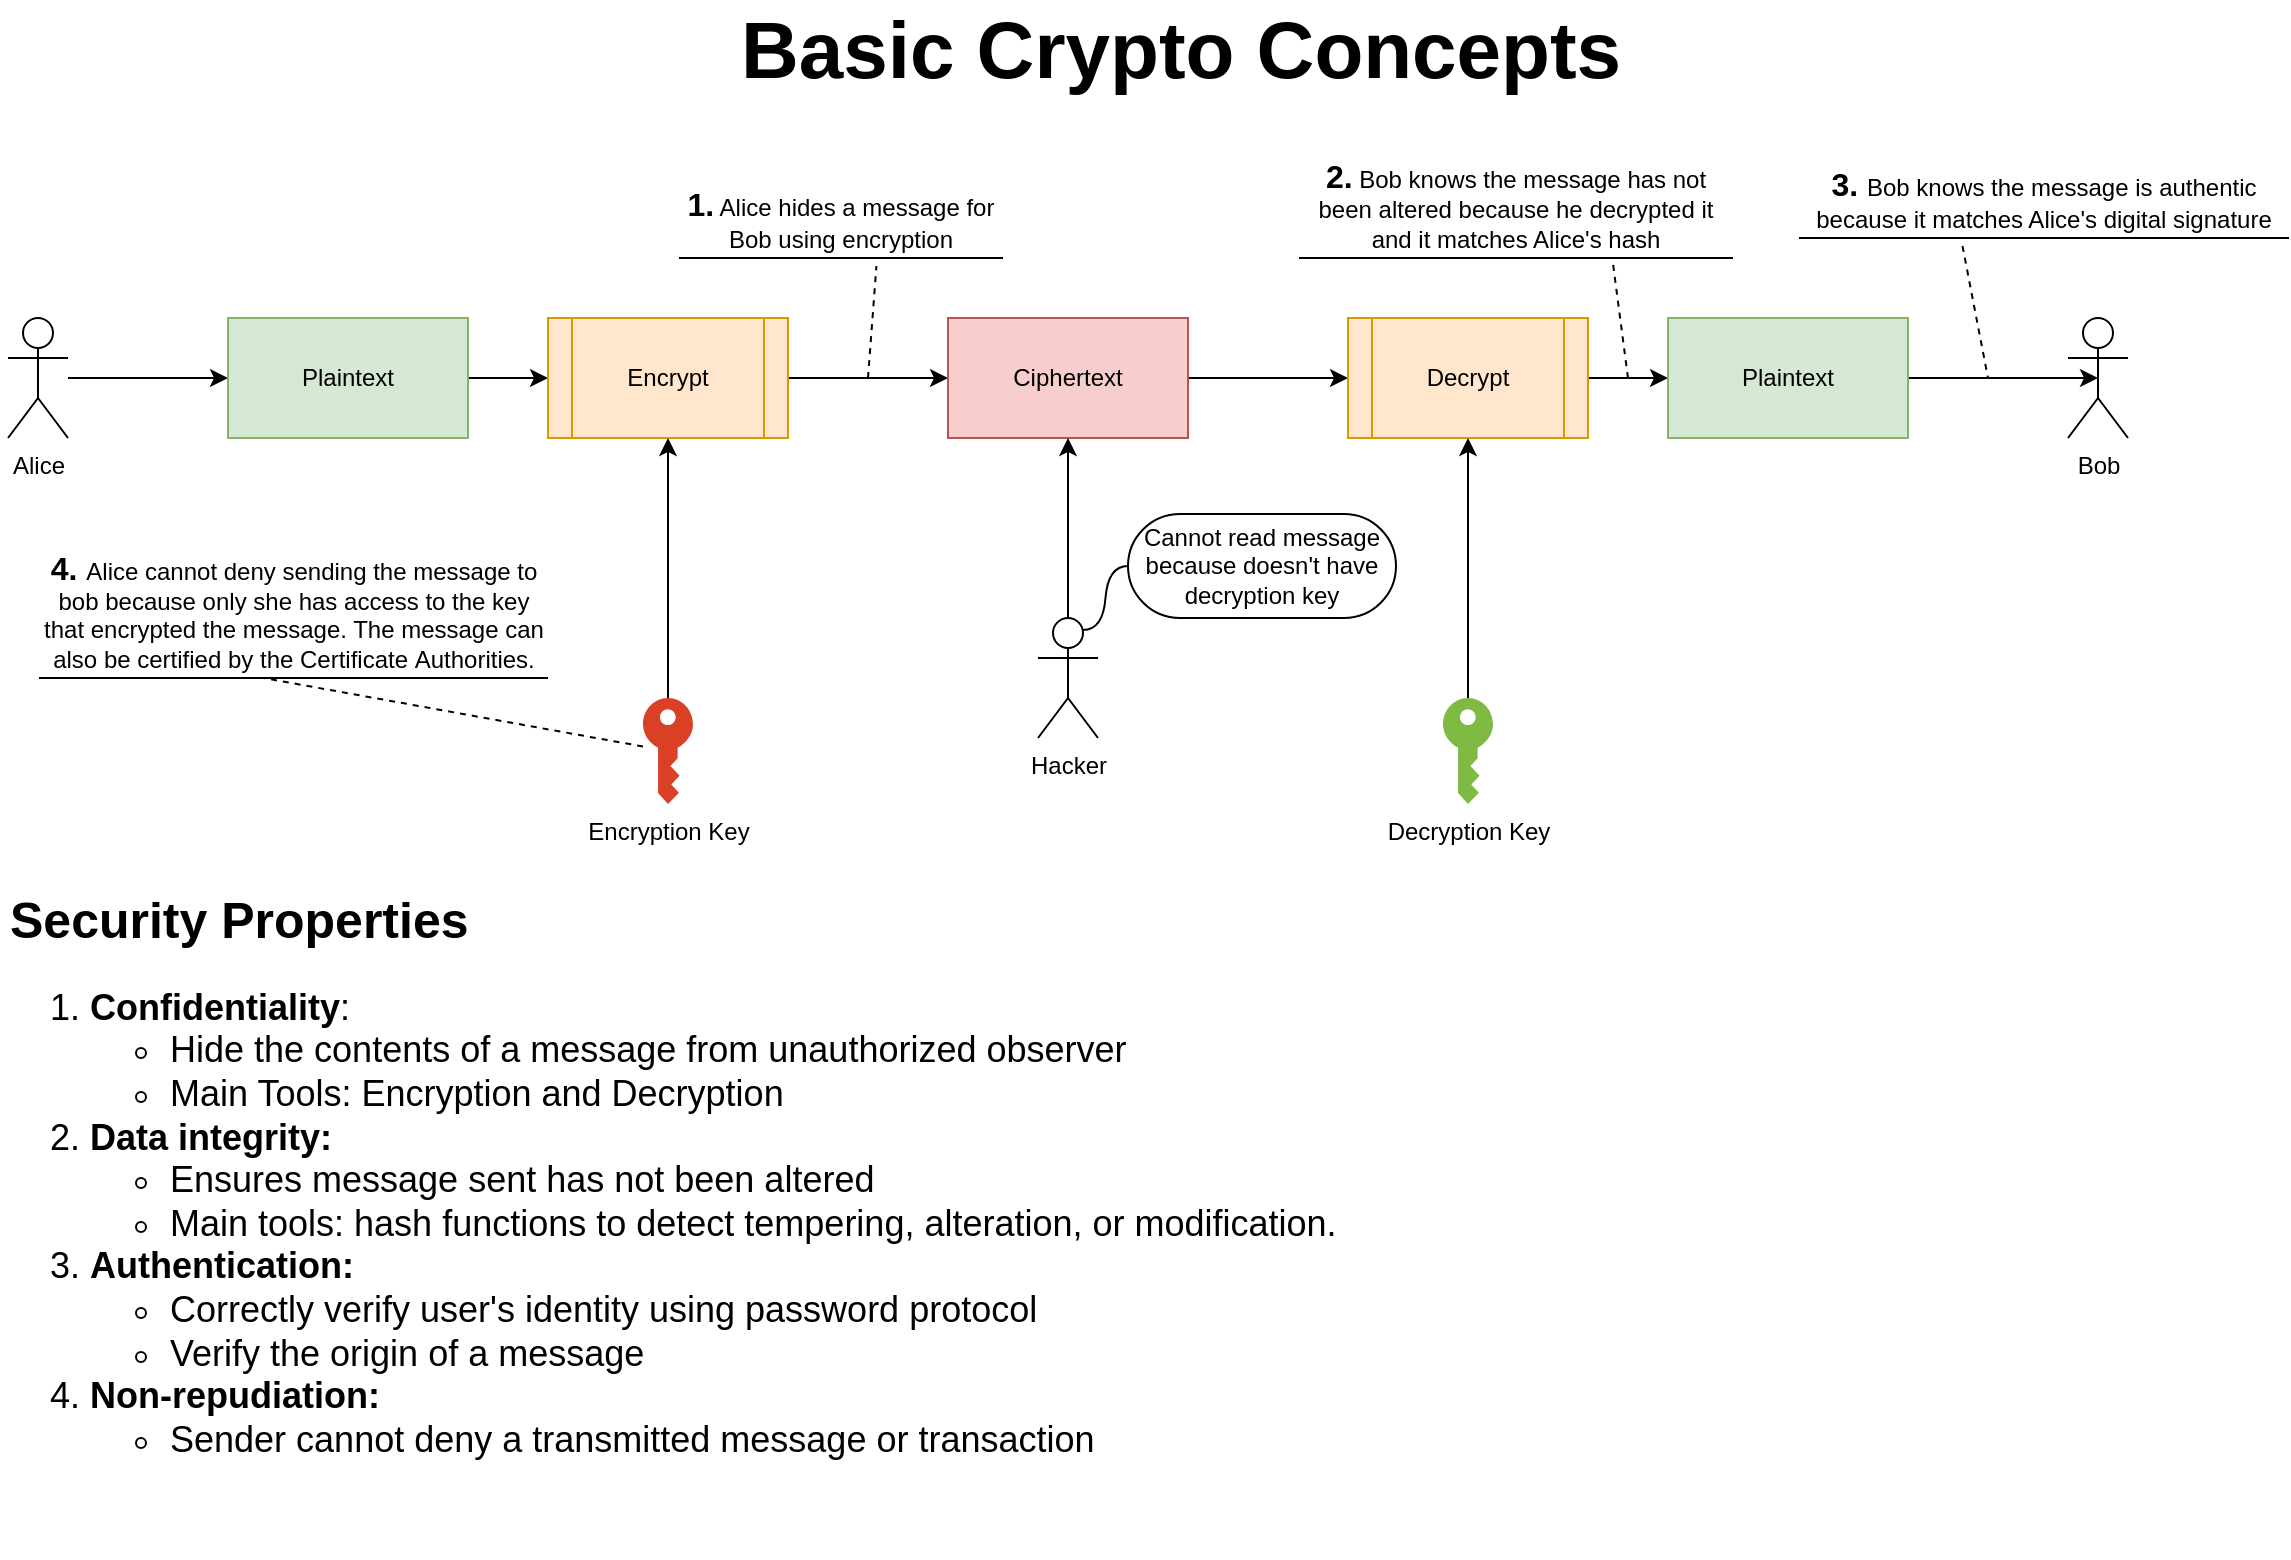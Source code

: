 <mxfile version="12.5.5" type="github"><diagram id="C5RBs43oDa-KdzZeNtuy" name="Page-1"><mxGraphModel dx="1422" dy="745" grid="1" gridSize="10" guides="1" tooltips="1" connect="1" arrows="1" fold="1" page="1" pageScale="1" pageWidth="1169" pageHeight="827" math="0" shadow="0"><root><mxCell id="WIyWlLk6GJQsqaUBKTNV-0"/><mxCell id="WIyWlLk6GJQsqaUBKTNV-1" parent="WIyWlLk6GJQsqaUBKTNV-0"/><mxCell id="qE9Wf26EDABOFcz30LS9-17" style="edgeStyle=orthogonalEdgeStyle;rounded=0;orthogonalLoop=1;jettySize=auto;html=1;entryX=0;entryY=0.5;entryDx=0;entryDy=0;" parent="WIyWlLk6GJQsqaUBKTNV-1" source="qE9Wf26EDABOFcz30LS9-0" target="qE9Wf26EDABOFcz30LS9-9" edge="1"><mxGeometry relative="1" as="geometry"/></mxCell><object label="Alice" id="qE9Wf26EDABOFcz30LS9-0"><mxCell style="shape=umlActor;verticalLabelPosition=bottom;labelBackgroundColor=#ffffff;verticalAlign=top;html=1;outlineConnect=0;" parent="WIyWlLk6GJQsqaUBKTNV-1" vertex="1"><mxGeometry x="14" y="200" width="30" height="60" as="geometry"/></mxCell></object><mxCell id="qE9Wf26EDABOFcz30LS9-3" value="Bob" style="shape=umlActor;verticalLabelPosition=bottom;labelBackgroundColor=#ffffff;verticalAlign=top;html=1;outlineConnect=0;" parent="WIyWlLk6GJQsqaUBKTNV-1" vertex="1"><mxGeometry x="1044" y="200" width="30" height="60" as="geometry"/></mxCell><mxCell id="qE9Wf26EDABOFcz30LS9-18" style="edgeStyle=orthogonalEdgeStyle;rounded=0;orthogonalLoop=1;jettySize=auto;html=1;exitX=1;exitY=0.5;exitDx=0;exitDy=0;entryX=0;entryY=0.5;entryDx=0;entryDy=0;" parent="WIyWlLk6GJQsqaUBKTNV-1" source="qE9Wf26EDABOFcz30LS9-9" target="qE9Wf26EDABOFcz30LS9-14" edge="1"><mxGeometry relative="1" as="geometry"/></mxCell><mxCell id="qE9Wf26EDABOFcz30LS9-9" value="Plaintext" style="rounded=0;whiteSpace=wrap;html=1;fillColor=#d5e8d4;strokeColor=#82b366;" parent="WIyWlLk6GJQsqaUBKTNV-1" vertex="1"><mxGeometry x="124" y="200" width="120" height="60" as="geometry"/></mxCell><mxCell id="qE9Wf26EDABOFcz30LS9-32" style="edgeStyle=orthogonalEdgeStyle;rounded=0;orthogonalLoop=1;jettySize=auto;html=1;entryX=0;entryY=0.5;entryDx=0;entryDy=0;" parent="WIyWlLk6GJQsqaUBKTNV-1" source="qE9Wf26EDABOFcz30LS9-14" target="qE9Wf26EDABOFcz30LS9-20" edge="1"><mxGeometry relative="1" as="geometry"/></mxCell><mxCell id="qE9Wf26EDABOFcz30LS9-14" value="Encrypt" style="shape=process;whiteSpace=wrap;html=1;backgroundOutline=1;fillColor=#ffe6cc;strokeColor=#d79b00;" parent="WIyWlLk6GJQsqaUBKTNV-1" vertex="1"><mxGeometry x="284" y="200" width="120" height="60" as="geometry"/></mxCell><mxCell id="qE9Wf26EDABOFcz30LS9-33" style="edgeStyle=orthogonalEdgeStyle;rounded=0;orthogonalLoop=1;jettySize=auto;html=1;entryX=0;entryY=0.5;entryDx=0;entryDy=0;" parent="WIyWlLk6GJQsqaUBKTNV-1" source="qE9Wf26EDABOFcz30LS9-20" target="qE9Wf26EDABOFcz30LS9-21" edge="1"><mxGeometry relative="1" as="geometry"/></mxCell><mxCell id="qE9Wf26EDABOFcz30LS9-20" value="Ciphertext" style="rounded=0;whiteSpace=wrap;html=1;fillColor=#f8cecc;strokeColor=#b85450;" parent="WIyWlLk6GJQsqaUBKTNV-1" vertex="1"><mxGeometry x="484" y="200" width="120" height="60" as="geometry"/></mxCell><mxCell id="qE9Wf26EDABOFcz30LS9-34" style="edgeStyle=orthogonalEdgeStyle;rounded=0;orthogonalLoop=1;jettySize=auto;html=1;exitX=1;exitY=0.5;exitDx=0;exitDy=0;entryX=0;entryY=0.5;entryDx=0;entryDy=0;" parent="WIyWlLk6GJQsqaUBKTNV-1" source="qE9Wf26EDABOFcz30LS9-21" target="qE9Wf26EDABOFcz30LS9-30" edge="1"><mxGeometry relative="1" as="geometry"/></mxCell><mxCell id="qE9Wf26EDABOFcz30LS9-21" value="Decrypt" style="shape=process;whiteSpace=wrap;html=1;backgroundOutline=1;fillColor=#ffe6cc;strokeColor=#d79b00;" parent="WIyWlLk6GJQsqaUBKTNV-1" vertex="1"><mxGeometry x="684" y="200" width="120" height="60" as="geometry"/></mxCell><mxCell id="qE9Wf26EDABOFcz30LS9-28" style="edgeStyle=orthogonalEdgeStyle;rounded=0;orthogonalLoop=1;jettySize=auto;html=1;entryX=0.5;entryY=1;entryDx=0;entryDy=0;" parent="WIyWlLk6GJQsqaUBKTNV-1" source="qE9Wf26EDABOFcz30LS9-27" target="qE9Wf26EDABOFcz30LS9-14" edge="1"><mxGeometry relative="1" as="geometry"/></mxCell><mxCell id="qE9Wf26EDABOFcz30LS9-27" value="Encryption Key" style="pointerEvents=1;shadow=0;dashed=0;html=1;strokeColor=none;labelPosition=center;verticalLabelPosition=bottom;verticalAlign=top;outlineConnect=0;align=center;shape=mxgraph.office.security.key_permissions;fillColor=#DA4026;rotation=0;" parent="WIyWlLk6GJQsqaUBKTNV-1" vertex="1"><mxGeometry x="331.5" y="390" width="25" height="53" as="geometry"/></mxCell><mxCell id="qE9Wf26EDABOFcz30LS9-31" style="edgeStyle=orthogonalEdgeStyle;rounded=0;orthogonalLoop=1;jettySize=auto;html=1;entryX=0.5;entryY=1;entryDx=0;entryDy=0;" parent="WIyWlLk6GJQsqaUBKTNV-1" source="qE9Wf26EDABOFcz30LS9-29" target="qE9Wf26EDABOFcz30LS9-21" edge="1"><mxGeometry relative="1" as="geometry"/></mxCell><mxCell id="qE9Wf26EDABOFcz30LS9-29" value="Decryption Key" style="pointerEvents=1;shadow=0;dashed=0;html=1;strokeColor=none;labelPosition=center;verticalLabelPosition=bottom;verticalAlign=top;outlineConnect=0;align=center;shape=mxgraph.office.security.key_permissions;fillColor=#7FBA42;" parent="WIyWlLk6GJQsqaUBKTNV-1" vertex="1"><mxGeometry x="731.5" y="390" width="25" height="53" as="geometry"/></mxCell><mxCell id="qE9Wf26EDABOFcz30LS9-35" style="edgeStyle=orthogonalEdgeStyle;rounded=0;orthogonalLoop=1;jettySize=auto;html=1;exitX=1;exitY=0.5;exitDx=0;exitDy=0;entryX=0.5;entryY=0.5;entryDx=0;entryDy=0;entryPerimeter=0;" parent="WIyWlLk6GJQsqaUBKTNV-1" source="qE9Wf26EDABOFcz30LS9-30" target="qE9Wf26EDABOFcz30LS9-3" edge="1"><mxGeometry relative="1" as="geometry"><mxPoint x="1015" y="230" as="targetPoint"/></mxGeometry></mxCell><mxCell id="qE9Wf26EDABOFcz30LS9-30" value="Plaintext" style="rounded=0;whiteSpace=wrap;html=1;fillColor=#d5e8d4;strokeColor=#82b366;" parent="WIyWlLk6GJQsqaUBKTNV-1" vertex="1"><mxGeometry x="844" y="200" width="120" height="60" as="geometry"/></mxCell><mxCell id="qE9Wf26EDABOFcz30LS9-38" style="edgeStyle=orthogonalEdgeStyle;rounded=0;orthogonalLoop=1;jettySize=auto;html=1;exitX=0.5;exitY=0;exitDx=0;exitDy=0;exitPerimeter=0;entryX=0.5;entryY=1;entryDx=0;entryDy=0;" parent="WIyWlLk6GJQsqaUBKTNV-1" source="qE9Wf26EDABOFcz30LS9-37" target="qE9Wf26EDABOFcz30LS9-20" edge="1"><mxGeometry relative="1" as="geometry"/></mxCell><mxCell id="qE9Wf26EDABOFcz30LS9-37" value="Hacker" style="shape=umlActor;verticalLabelPosition=bottom;labelBackgroundColor=#ffffff;verticalAlign=top;html=1;outlineConnect=0;" parent="WIyWlLk6GJQsqaUBKTNV-1" vertex="1"><mxGeometry x="529" y="350" width="30" height="60" as="geometry"/></mxCell><mxCell id="qE9Wf26EDABOFcz30LS9-39" value="&lt;h1&gt;&lt;font style=&quot;font-size: 25px&quot;&gt;Security Properties&lt;/font&gt;&lt;/h1&gt;&lt;p style=&quot;font-size: 18px&quot;&gt;&lt;/p&gt;&lt;ol style=&quot;font-size: 18px&quot;&gt;&lt;li&gt;&lt;font style=&quot;font-size: 18px&quot;&gt;&lt;b&gt;Confidentiality&lt;/b&gt;:&amp;nbsp;&lt;/font&gt;&lt;/li&gt;&lt;ul&gt;&lt;li&gt;&lt;font style=&quot;font-size: 18px&quot;&gt;Hide the contents of a message from unauthorized observer&lt;/font&gt;&lt;/li&gt;&lt;li&gt;&lt;font style=&quot;font-size: 18px&quot;&gt;Main Tools: Encryption and Decryption&lt;/font&gt;&lt;/li&gt;&lt;/ul&gt;&lt;li&gt;&lt;b&gt;&lt;font style=&quot;font-size: 18px&quot;&gt;Data integrity:&lt;/font&gt;&lt;/b&gt;&lt;/li&gt;&lt;ul&gt;&lt;li&gt;&lt;font style=&quot;font-size: 18px&quot;&gt;Ensures message sent has not been altered&lt;/font&gt;&lt;/li&gt;&lt;li&gt;&lt;font style=&quot;font-size: 18px&quot;&gt;Main tools: hash functions to detect tempering, alteration, or modification.&lt;/font&gt;&lt;/li&gt;&lt;/ul&gt;&lt;li&gt;&lt;b&gt;&lt;font style=&quot;font-size: 18px&quot;&gt;Authentication:&lt;/font&gt;&lt;/b&gt;&lt;/li&gt;&lt;ul&gt;&lt;li&gt;&lt;font style=&quot;font-size: 18px&quot;&gt;Correctly verify user's identity using password protocol&lt;/font&gt;&lt;/li&gt;&lt;li&gt;&lt;font style=&quot;font-size: 18px&quot;&gt;Verify the origin of a message&lt;/font&gt;&lt;/li&gt;&lt;/ul&gt;&lt;li&gt;&lt;b&gt;&lt;font style=&quot;font-size: 18px&quot;&gt;Non-repudiation:&lt;/font&gt;&lt;/b&gt;&lt;/li&gt;&lt;ul&gt;&lt;li&gt;&lt;font style=&quot;font-size: 18px&quot;&gt;Sender cannot deny a transmitted message or transaction&lt;/font&gt;&lt;/li&gt;&lt;/ul&gt;&lt;/ol&gt;&lt;p&gt;&lt;/p&gt;" style="text;html=1;strokeColor=none;fillColor=none;spacing=5;spacingTop=-20;whiteSpace=wrap;overflow=hidden;rounded=0;" parent="WIyWlLk6GJQsqaUBKTNV-1" vertex="1"><mxGeometry x="10" y="480" width="700" height="340" as="geometry"/></mxCell><mxCell id="qE9Wf26EDABOFcz30LS9-52" value="&lt;font style=&quot;font-size: 16px&quot;&gt;&lt;b&gt;1.&lt;/b&gt;&lt;/font&gt; Alice hides a message for Bob using encryption" style="whiteSpace=wrap;html=1;shape=partialRectangle;top=0;left=0;bottom=1;right=0;points=[[0,1],[1,1]];strokeColor=#000000;fillColor=none;align=center;verticalAlign=bottom;routingCenterY=0.5;snapToPoint=1;container=1;recursiveResize=0;autosize=1;treeFolding=1;treeMoving=1;" parent="WIyWlLk6GJQsqaUBKTNV-1" vertex="1"><mxGeometry x="350" y="150" width="161" height="20" as="geometry"/></mxCell><mxCell id="qE9Wf26EDABOFcz30LS9-55" value="&lt;font style=&quot;font-size: 16px&quot;&gt;&lt;b&gt;2.&lt;/b&gt;&lt;/font&gt; Bob knows the message has not been altered because he decrypted it and it matches Alice's hash" style="whiteSpace=wrap;html=1;shape=partialRectangle;top=0;left=0;bottom=1;right=0;points=[[0,1],[1,1]];strokeColor=#000000;fillColor=none;align=center;verticalAlign=bottom;routingCenterY=0.5;snapToPoint=1;container=1;recursiveResize=0;autosize=1;treeFolding=1;treeMoving=1;" parent="WIyWlLk6GJQsqaUBKTNV-1" vertex="1"><mxGeometry x="660" y="150" width="216" height="20" as="geometry"/></mxCell><mxCell id="qE9Wf26EDABOFcz30LS9-56" value="" style="endArrow=none;dashed=1;html=1;entryX=0.724;entryY=1.1;entryDx=0;entryDy=0;entryPerimeter=0;" parent="WIyWlLk6GJQsqaUBKTNV-1" target="qE9Wf26EDABOFcz30LS9-55" edge="1"><mxGeometry width="50" height="50" relative="1" as="geometry"><mxPoint x="824" y="230" as="sourcePoint"/><mxPoint x="470.9" y="183" as="targetPoint"/></mxGeometry></mxCell><mxCell id="qE9Wf26EDABOFcz30LS9-62" value="&lt;font style=&quot;font-size: 16px&quot;&gt;&lt;b&gt;3. &lt;/b&gt;&lt;/font&gt;Bob knows the message is authentic because it matches Alice's digital signature" style="whiteSpace=wrap;html=1;shape=partialRectangle;top=0;left=0;bottom=1;right=0;points=[[0,1],[1,1]];strokeColor=#000000;fillColor=none;align=center;verticalAlign=bottom;routingCenterY=0.5;snapToPoint=1;container=1;recursiveResize=0;autosize=1;treeFolding=1;treeMoving=1;" parent="WIyWlLk6GJQsqaUBKTNV-1" vertex="1"><mxGeometry x="910" y="140" width="244" height="20" as="geometry"/></mxCell><mxCell id="qE9Wf26EDABOFcz30LS9-63" value="" style="endArrow=none;dashed=1;html=1;exitX=0.333;exitY=1.2;exitDx=0;exitDy=0;exitPerimeter=0;" parent="WIyWlLk6GJQsqaUBKTNV-1" source="qE9Wf26EDABOFcz30LS9-62" edge="1"><mxGeometry width="50" height="50" relative="1" as="geometry"><mxPoint x="844" y="240" as="sourcePoint"/><mxPoint x="1004" y="230" as="targetPoint"/></mxGeometry></mxCell><mxCell id="qE9Wf26EDABOFcz30LS9-66" value="&lt;font style=&quot;font-size: 16px&quot;&gt;&lt;b&gt;4. &lt;/b&gt;&lt;/font&gt;Alice cannot deny sending the message to bob because only she has access to the key that encrypted the message. The message can also be certified by the Certificate&amp;nbsp;Authorities." style="whiteSpace=wrap;html=1;shape=partialRectangle;top=0;left=0;bottom=1;right=0;points=[[0,1],[1,1]];strokeColor=#000000;fillColor=none;align=center;verticalAlign=bottom;routingCenterY=0.5;snapToPoint=1;container=1;recursiveResize=0;autosize=1;treeFolding=1;treeMoving=1;" parent="WIyWlLk6GJQsqaUBKTNV-1" vertex="1"><mxGeometry x="30" y="360" width="253.5" height="20" as="geometry"/></mxCell><mxCell id="qE9Wf26EDABOFcz30LS9-67" value="" style="endArrow=none;dashed=1;html=1;entryX=0.441;entryY=1;entryDx=0;entryDy=0;entryPerimeter=0;" parent="WIyWlLk6GJQsqaUBKTNV-1" source="qE9Wf26EDABOFcz30LS9-27" target="qE9Wf26EDABOFcz30LS9-66" edge="1"><mxGeometry width="50" height="50" relative="1" as="geometry"><mxPoint x="454" y="240" as="sourcePoint"/><mxPoint x="451" y="182" as="targetPoint"/></mxGeometry></mxCell><mxCell id="qE9Wf26EDABOFcz30LS9-68" value="Cannot read message because doesn't have decryption key&lt;br&gt;" style="whiteSpace=wrap;html=1;rounded=1;arcSize=50;align=center;verticalAlign=middle;container=1;recursiveResize=0;strokeWidth=1;autosize=1;spacing=4;treeFolding=1;treeMoving=1;" parent="WIyWlLk6GJQsqaUBKTNV-1" vertex="1"><mxGeometry x="574" y="298" width="134" height="52" as="geometry"/></mxCell><mxCell id="qE9Wf26EDABOFcz30LS9-69" value="" style="edgeStyle=entityRelationEdgeStyle;startArrow=none;endArrow=none;segment=10;curved=1;exitX=0.75;exitY=0.1;exitDx=0;exitDy=0;exitPerimeter=0;" parent="WIyWlLk6GJQsqaUBKTNV-1" source="qE9Wf26EDABOFcz30LS9-37" target="qE9Wf26EDABOFcz30LS9-68" edge="1"><mxGeometry relative="1" as="geometry"><mxPoint x="584" y="320" as="sourcePoint"/></mxGeometry></mxCell><mxCell id="qE9Wf26EDABOFcz30LS9-71" value="" style="endArrow=none;dashed=1;html=1;entryX=0.61;entryY=1.2;entryDx=0;entryDy=0;entryPerimeter=0;" parent="WIyWlLk6GJQsqaUBKTNV-1" target="qE9Wf26EDABOFcz30LS9-52" edge="1"><mxGeometry width="50" height="50" relative="1" as="geometry"><mxPoint x="444" y="230" as="sourcePoint"/><mxPoint x="447" y="210" as="targetPoint"/></mxGeometry></mxCell><mxCell id="qE9Wf26EDABOFcz30LS9-72" value="&lt;font style=&quot;font-size: 40px&quot;&gt;&lt;b&gt;Basic Crypto Concepts&lt;/b&gt;&lt;/font&gt;" style="text;html=1;align=center;verticalAlign=middle;resizable=0;points=[];autosize=1;" parent="WIyWlLk6GJQsqaUBKTNV-1" vertex="1"><mxGeometry x="370" y="50" width="460" height="30" as="geometry"/></mxCell></root></mxGraphModel></diagram></mxfile>